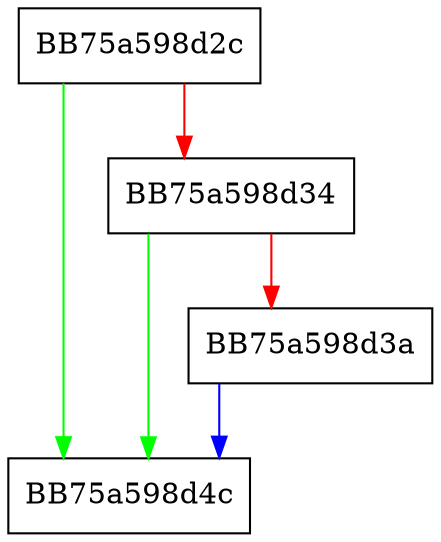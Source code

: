 digraph UKAM_POOL_get_sub_channel {
  node [shape="box"];
  graph [splines=ortho];
  BB75a598d2c -> BB75a598d4c [color="green"];
  BB75a598d2c -> BB75a598d34 [color="red"];
  BB75a598d34 -> BB75a598d4c [color="green"];
  BB75a598d34 -> BB75a598d3a [color="red"];
  BB75a598d3a -> BB75a598d4c [color="blue"];
}